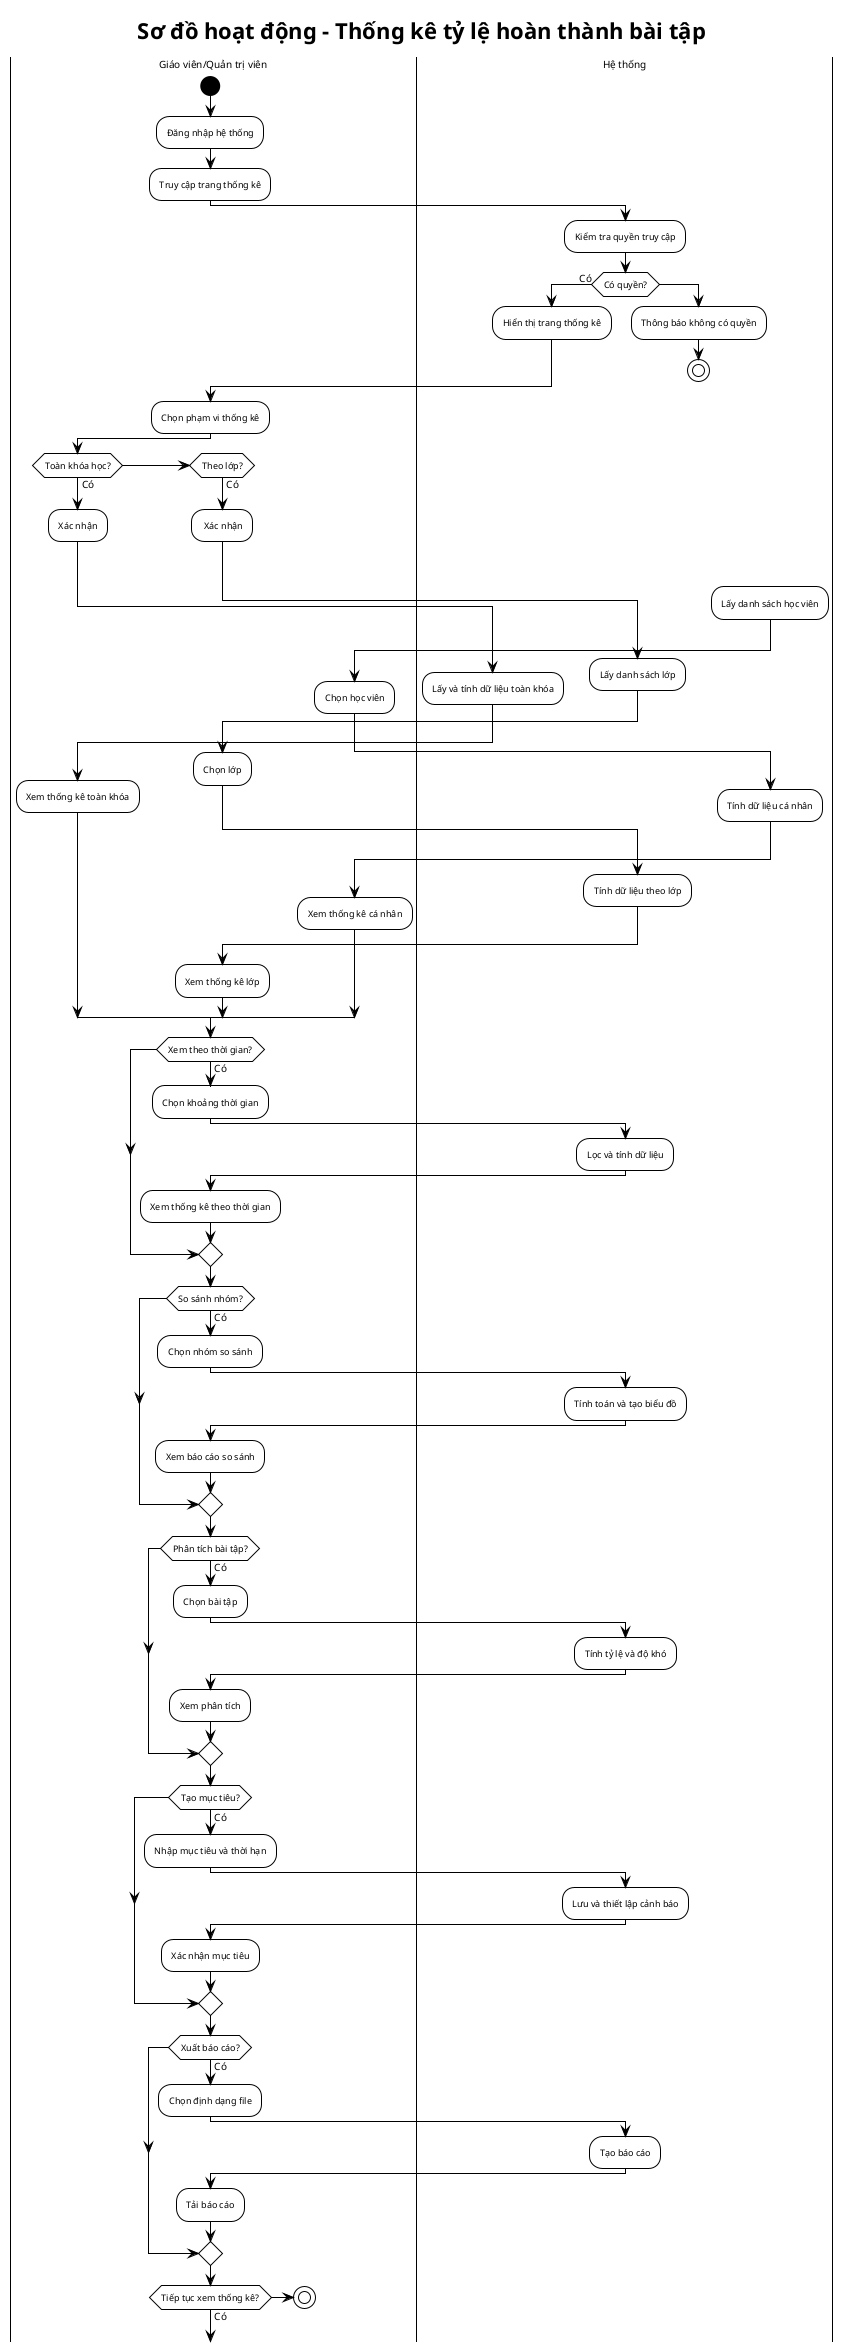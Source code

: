 @startuml
!theme plain
skinparam defaultFontSize 10
skinparam activityFontSize 9
skinparam swimlaneTitleFontSize 10
skinparam maxMessageSize 150
skinparam ranksep 60
skinparam activityStartColor black
skinparam activityEndColor black
skinparam activityEndColorBorder black
skinparam activityBarColor black
skinparam circledCharacterFontColor black

title Sơ đồ hoạt động - Thống kê tỷ lệ hoàn thành bài tập

|Giáo viên/Quản trị viên|
start
:Đăng nhập hệ thống;
:Truy cập trang thống kê;

|Hệ thống|
:Kiểm tra quyền truy cập;

if (Có quyền?) then (Có)
  :Hiển thị trang thống kê;
else
  :Thông báo không có quyền;
  stop
endif

|Giáo viên/Quản trị viên|
:Chọn phạm vi thống kê;

if (Toàn khóa học?) then (Có)
|Giáo viên/Quản trị viên|
:Xác nhận;
  |Hệ thống|
  -> \n\n\n\n\n\n;
  :Lấy và tính dữ liệu toàn khóa;
  -> \n\n;
  |Giáo viên/Quản trị viên|
  :Xem thống kê toàn khóa;
else if (Theo lớp?) then (Có)
|Giáo viên/Quản trị viên|
: Xác nhận;
-> \n\n\n\n\n;
  |Hệ thống|
  :Lấy danh sách lớp;
  -> \n;
  |Giáo viên/Quản trị viên|
  :Chọn lớp;
    -> \n\n\n;
  |Hệ thống|
  :Tính dữ liệu theo lớp;
  |Giáo viên/Quản trị viên|
  -> \n\n;
  :Xem thống kê lớp;
else
  |Hệ thống|
  :Lấy danh sách học viên;
  |Giáo viên/Quản trị viên|
  -> \n;
  :Chọn học viên;
  |Hệ thống|
  -> \n\n;
  :Tính dữ liệu cá nhân;
  |Giáo viên/Quản trị viên|
  -> \n\n;
  :Xem thống kê cá nhân;
endif

if (Xem theo thời gian?) then (Có)
  |Giáo viên/Quản trị viên|
  :Chọn khoảng thời gian;
  |Hệ thống|
  :Lọc và tính dữ liệu;
  |Giáo viên/Quản trị viên|
  :Xem thống kê theo thời gian;
endif

if (So sánh nhóm?) then (Có)
  :Chọn nhóm so sánh;
  |Hệ thống|
  :Tính toán và tạo biểu đồ;
  |Giáo viên/Quản trị viên|
  :Xem báo cáo so sánh;
endif

if (Phân tích bài tập?) then (Có)
  :Chọn bài tập;
  |Hệ thống|
  :Tính tỷ lệ và độ khó;
  |Giáo viên/Quản trị viên|
  :Xem phân tích;
endif

if (Tạo mục tiêu?) then (Có)
  :Nhập mục tiêu và thời hạn;
  |Hệ thống|
  :Lưu và thiết lập cảnh báo;
  |Giáo viên/Quản trị viên|
  :Xác nhận mục tiêu;
endif

if (Xuất báo cáo?) then (Có)
  :Chọn định dạng file;
  |Hệ thống|
  :Tạo báo cáo;
  |Giáo viên/Quản trị viên|
  :Tải báo cáo;
endif

if (Tiếp tục xem thống kê?) then (Có)
  -> Chọn phạm vi thống kê;
else
  stop
endif

@enduml
